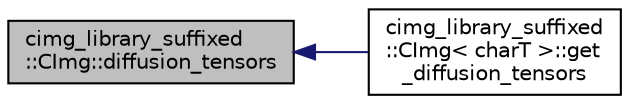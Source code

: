 digraph "cimg_library_suffixed::CImg::diffusion_tensors"
{
  edge [fontname="Helvetica",fontsize="10",labelfontname="Helvetica",labelfontsize="10"];
  node [fontname="Helvetica",fontsize="10",shape=record];
  rankdir="LR";
  Node1 [label="cimg_library_suffixed\l::CImg::diffusion_tensors",height=0.2,width=0.4,color="black", fillcolor="grey75", style="filled" fontcolor="black"];
  Node1 -> Node2 [dir="back",color="midnightblue",fontsize="10",style="solid",fontname="Helvetica"];
  Node2 [label="cimg_library_suffixed\l::CImg\< charT \>::get\l_diffusion_tensors",height=0.2,width=0.4,color="black", fillcolor="white", style="filled",URL="$structcimg__library__suffixed_1_1_c_img.html#aba9b1f6e15f8dd6cde349edc42f3d99b",tooltip="Compute field of diffusion tensors for edge-preserving smoothing ."];
}
